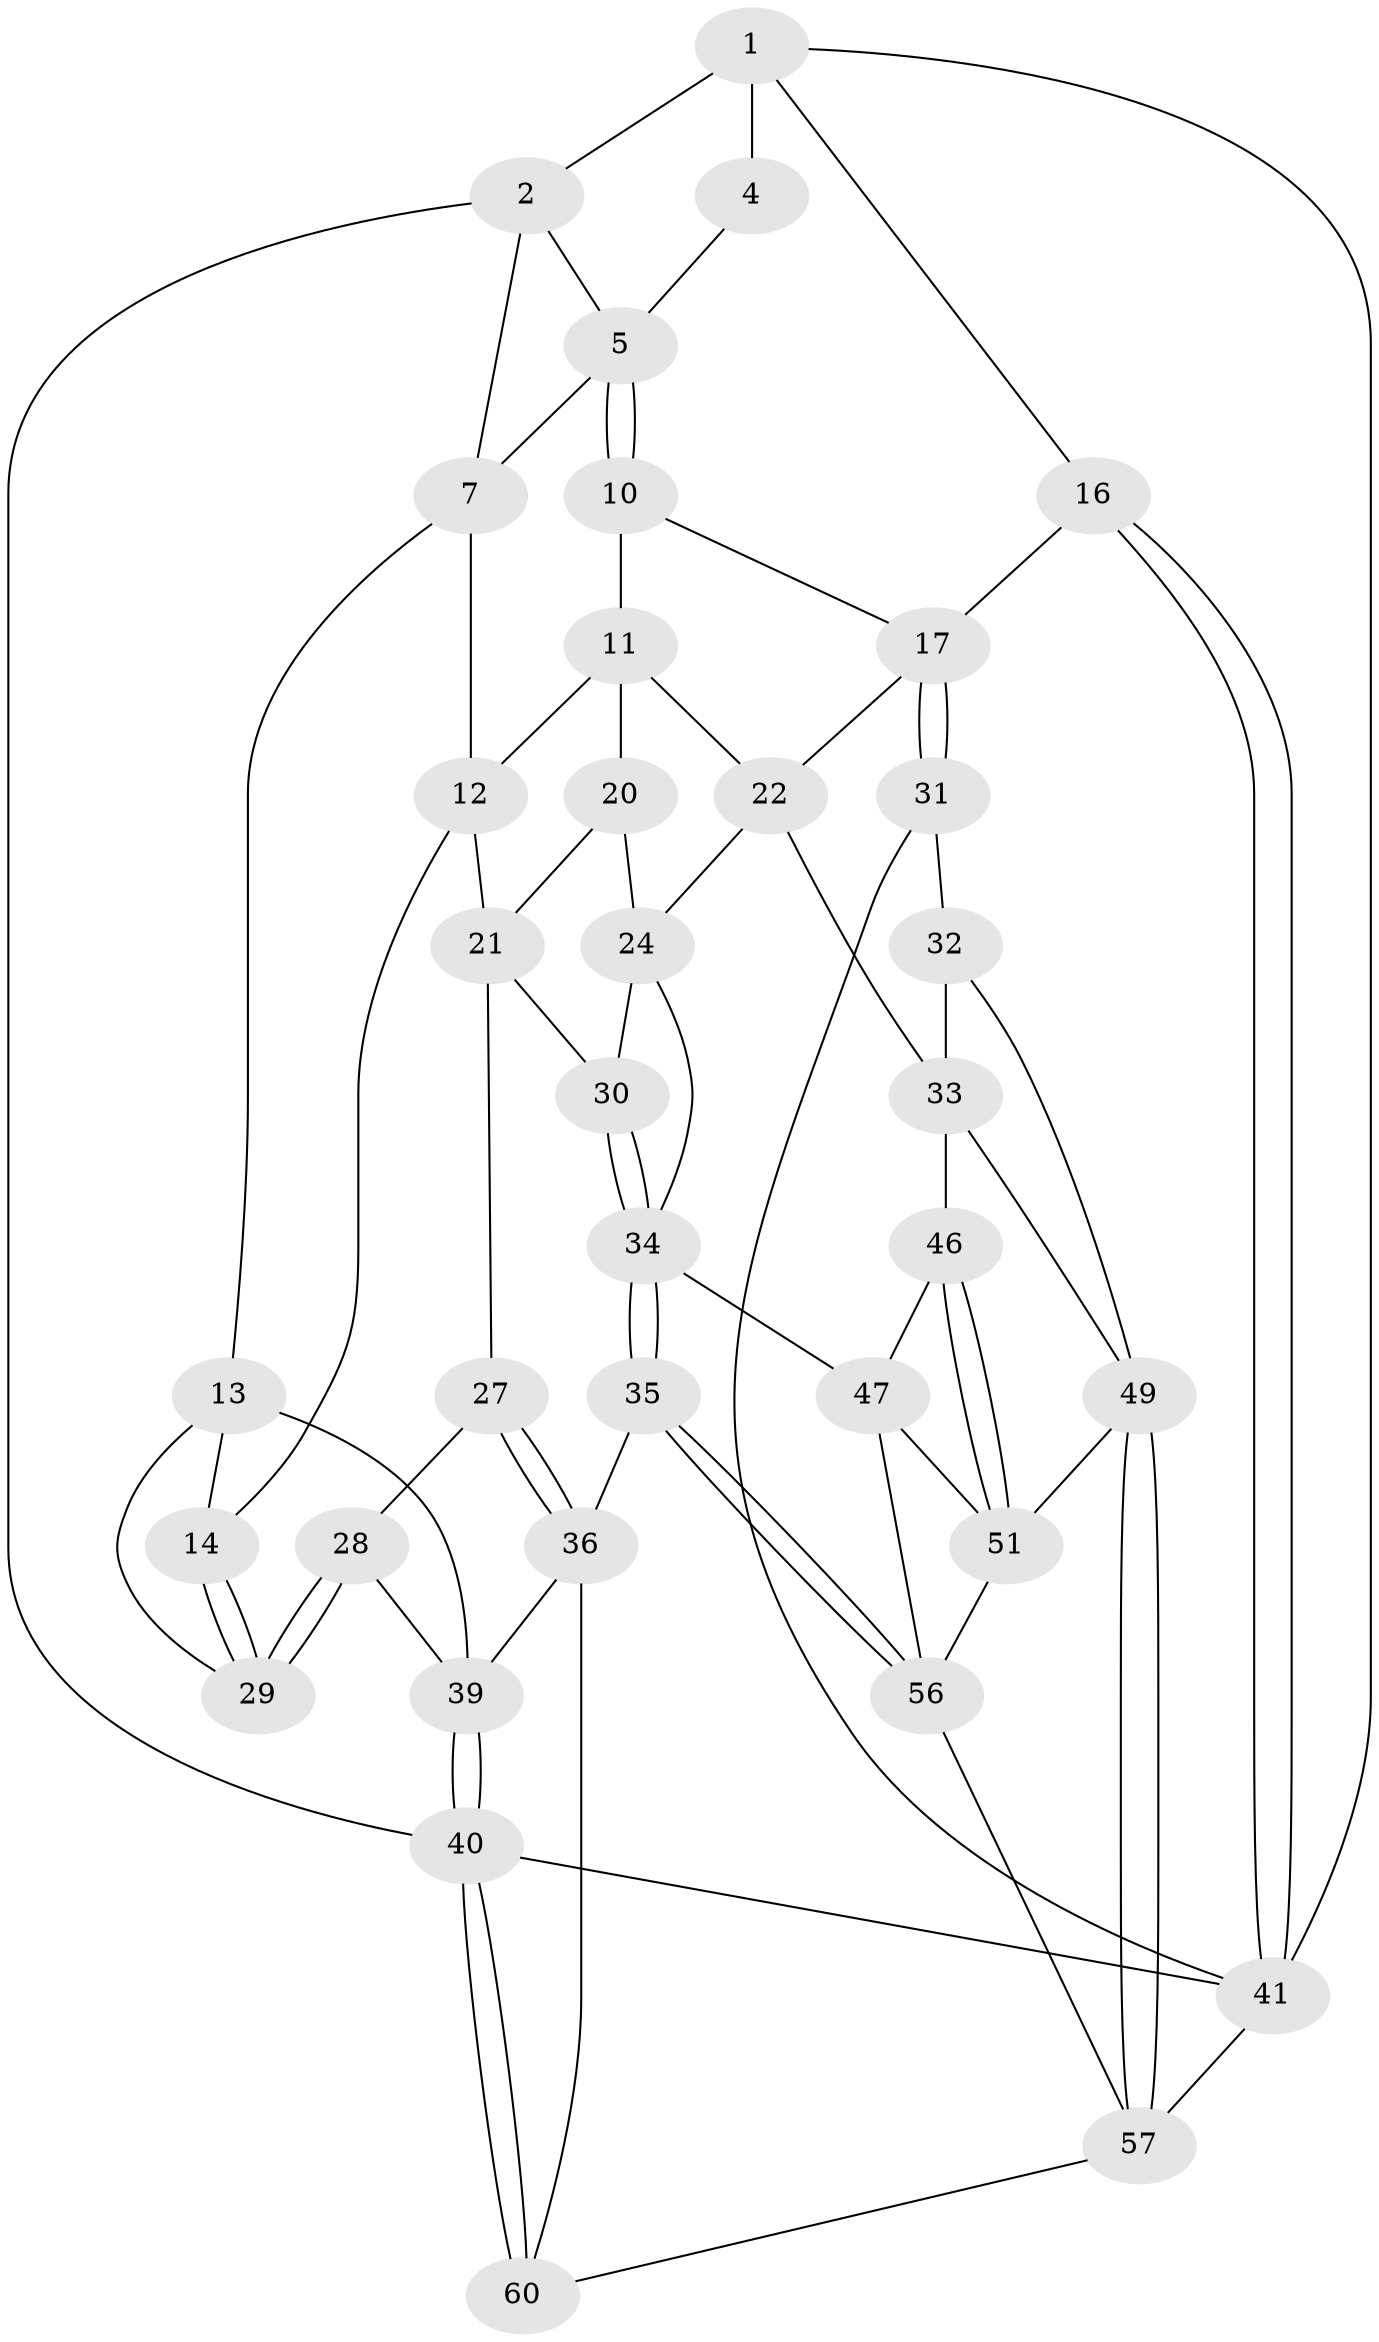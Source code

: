 // Generated by graph-tools (version 1.1) at 2025/52/02/27/25 19:52:36]
// undirected, 36 vertices, 78 edges
graph export_dot {
graph [start="1"]
  node [color=gray90,style=filled];
  1 [pos="+0.9771287021310682+0",super="+9"];
  2 [pos="+0+0",super="+3"];
  4 [pos="+0.8221025740422931+0.12921510033952968"];
  5 [pos="+0.6918312539119282+0.20505754823258512",super="+6"];
  7 [pos="+0.3575203904010069+0.14433841291450097",super="+8"];
  10 [pos="+0.6859669401615294+0.2613001007614474"];
  11 [pos="+0.4572671737632614+0.35413341686158284",super="+19"];
  12 [pos="+0.3513858502540014+0.23651894178424362",super="+15"];
  13 [pos="+0+0.33100218430894596",super="+38"];
  14 [pos="+0.027585983437456496+0.41066647887656904"];
  16 [pos="+1+0.4104059903305843"];
  17 [pos="+0.8677531068169922+0.507745916440874",super="+18"];
  20 [pos="+0.33423582597877183+0.4871550088328165"];
  21 [pos="+0.2469418960793785+0.4706301124215134",super="+26"];
  22 [pos="+0.5399915459082344+0.5090124200043878",super="+23"];
  24 [pos="+0.5060755714885817+0.6505958962944015",super="+25"];
  27 [pos="+0.1567279776426812+0.7009888255952562"];
  28 [pos="+0.15485681909578328+0.7005334043106747",super="+52"];
  29 [pos="+0.1484404488202136+0.6933643213149563",super="+44"];
  30 [pos="+0.3123304112725255+0.6481762912124165"];
  31 [pos="+0.8333870951276398+0.5665299687641983",super="+42"];
  32 [pos="+0.7947091040601804+0.6018443672081303",super="+48"];
  33 [pos="+0.6477071792899598+0.6273336568928474",super="+45"];
  34 [pos="+0.35888358245715574+0.7134696122990938",super="+37"];
  35 [pos="+0.25529738153321335+0.8148424923414753"];
  36 [pos="+0.25045254550179796+0.8146101070123672",super="+53"];
  39 [pos="+0+0.787984324447071",super="+54"];
  40 [pos="+0+1"];
  41 [pos="+1+0.8824314159690412",super="+43"];
  46 [pos="+0.6278182174866218+0.7541381547385785"];
  47 [pos="+0.5016208552291029+0.8408206970108182",super="+55"];
  49 [pos="+0.7816258546512386+0.8887891822468195",super="+50"];
  51 [pos="+0.591243247178186+0.8891038560613316",super="+61"];
  56 [pos="+0.29275415827454304+0.850120375971477",super="+58"];
  57 [pos="+1+1",super="+59"];
  60 [pos="+0+1"];
  1 -- 2;
  1 -- 4 [weight=2];
  1 -- 16;
  1 -- 41;
  2 -- 40;
  2 -- 5;
  2 -- 7;
  4 -- 5;
  5 -- 10;
  5 -- 10;
  5 -- 7;
  7 -- 12;
  7 -- 13;
  10 -- 11;
  10 -- 17;
  11 -- 12;
  11 -- 20;
  11 -- 22;
  12 -- 21;
  12 -- 14;
  13 -- 14;
  13 -- 39;
  13 -- 29;
  14 -- 29;
  14 -- 29;
  16 -- 17;
  16 -- 41;
  16 -- 41;
  17 -- 31;
  17 -- 31;
  17 -- 22;
  20 -- 21;
  20 -- 24;
  21 -- 27;
  21 -- 30;
  22 -- 24;
  22 -- 33;
  24 -- 34;
  24 -- 30;
  27 -- 28;
  27 -- 36;
  27 -- 36;
  28 -- 29 [weight=2];
  28 -- 29;
  28 -- 39;
  30 -- 34;
  30 -- 34;
  31 -- 32 [weight=2];
  31 -- 41;
  32 -- 33;
  32 -- 49;
  33 -- 46;
  33 -- 49;
  34 -- 35;
  34 -- 35;
  34 -- 47;
  35 -- 36;
  35 -- 56;
  35 -- 56;
  36 -- 60;
  36 -- 39;
  39 -- 40;
  39 -- 40;
  40 -- 60;
  40 -- 60;
  40 -- 41;
  41 -- 57;
  46 -- 47;
  46 -- 51;
  46 -- 51;
  47 -- 56;
  47 -- 51;
  49 -- 57;
  49 -- 57;
  49 -- 51;
  51 -- 56;
  56 -- 57;
  57 -- 60;
}
